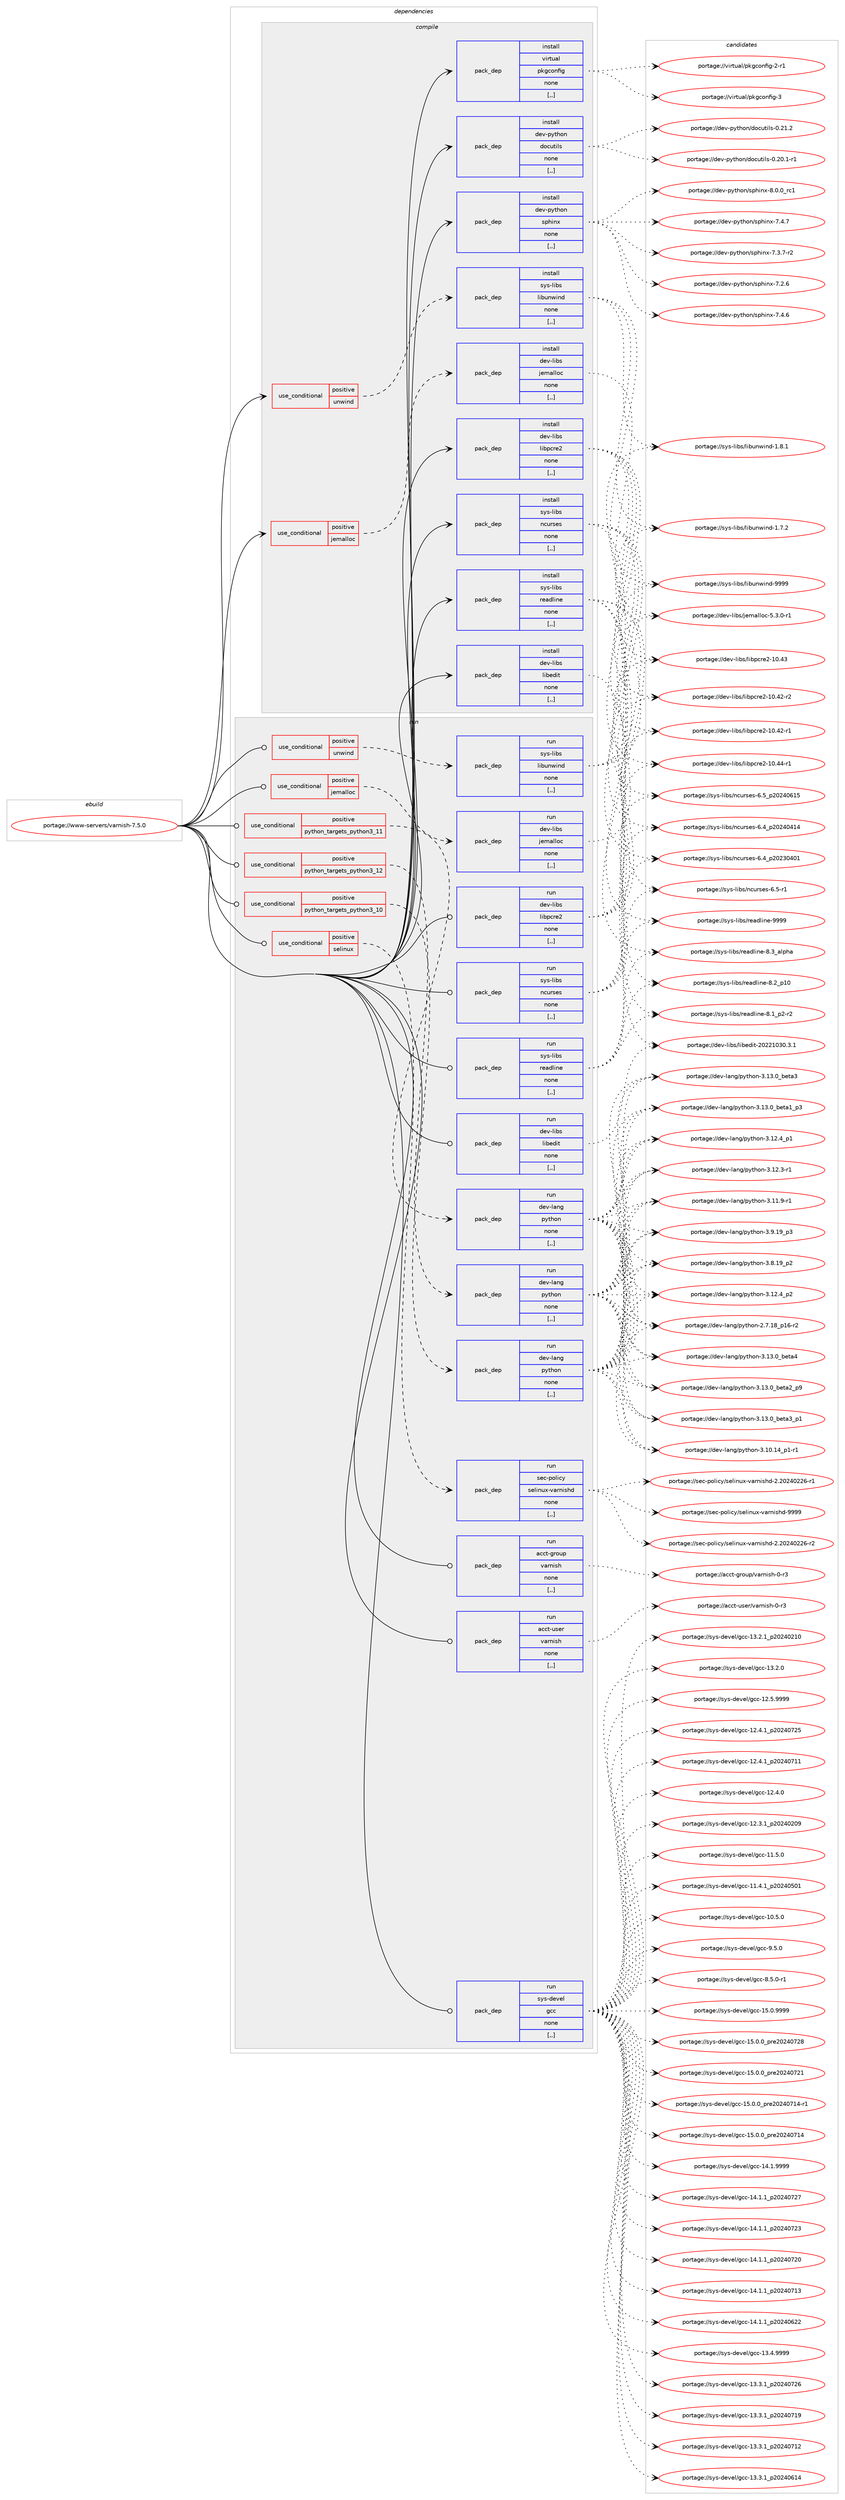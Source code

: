digraph prolog {

# *************
# Graph options
# *************

newrank=true;
concentrate=true;
compound=true;
graph [rankdir=LR,fontname=Helvetica,fontsize=10,ranksep=1.5];#, ranksep=2.5, nodesep=0.2];
edge  [arrowhead=vee];
node  [fontname=Helvetica,fontsize=10];

# **********
# The ebuild
# **********

subgraph cluster_leftcol {
color=gray;
label=<<i>ebuild</i>>;
id [label="portage://www-servers/varnish-7.5.0", color=red, width=4, href="../www-servers/varnish-7.5.0.svg"];
}

# ****************
# The dependencies
# ****************

subgraph cluster_midcol {
color=gray;
label=<<i>dependencies</i>>;
subgraph cluster_compile {
fillcolor="#eeeeee";
style=filled;
label=<<i>compile</i>>;
subgraph cond121177 {
dependency454476 [label=<<TABLE BORDER="0" CELLBORDER="1" CELLSPACING="0" CELLPADDING="4"><TR><TD ROWSPAN="3" CELLPADDING="10">use_conditional</TD></TR><TR><TD>positive</TD></TR><TR><TD>jemalloc</TD></TR></TABLE>>, shape=none, color=red];
subgraph pack329922 {
dependency454477 [label=<<TABLE BORDER="0" CELLBORDER="1" CELLSPACING="0" CELLPADDING="4" WIDTH="220"><TR><TD ROWSPAN="6" CELLPADDING="30">pack_dep</TD></TR><TR><TD WIDTH="110">install</TD></TR><TR><TD>dev-libs</TD></TR><TR><TD>jemalloc</TD></TR><TR><TD>none</TD></TR><TR><TD>[,,]</TD></TR></TABLE>>, shape=none, color=blue];
}
dependency454476:e -> dependency454477:w [weight=20,style="dashed",arrowhead="vee"];
}
id:e -> dependency454476:w [weight=20,style="solid",arrowhead="vee"];
subgraph cond121178 {
dependency454478 [label=<<TABLE BORDER="0" CELLBORDER="1" CELLSPACING="0" CELLPADDING="4"><TR><TD ROWSPAN="3" CELLPADDING="10">use_conditional</TD></TR><TR><TD>positive</TD></TR><TR><TD>unwind</TD></TR></TABLE>>, shape=none, color=red];
subgraph pack329923 {
dependency454479 [label=<<TABLE BORDER="0" CELLBORDER="1" CELLSPACING="0" CELLPADDING="4" WIDTH="220"><TR><TD ROWSPAN="6" CELLPADDING="30">pack_dep</TD></TR><TR><TD WIDTH="110">install</TD></TR><TR><TD>sys-libs</TD></TR><TR><TD>libunwind</TD></TR><TR><TD>none</TD></TR><TR><TD>[,,]</TD></TR></TABLE>>, shape=none, color=blue];
}
dependency454478:e -> dependency454479:w [weight=20,style="dashed",arrowhead="vee"];
}
id:e -> dependency454478:w [weight=20,style="solid",arrowhead="vee"];
subgraph pack329924 {
dependency454480 [label=<<TABLE BORDER="0" CELLBORDER="1" CELLSPACING="0" CELLPADDING="4" WIDTH="220"><TR><TD ROWSPAN="6" CELLPADDING="30">pack_dep</TD></TR><TR><TD WIDTH="110">install</TD></TR><TR><TD>dev-libs</TD></TR><TR><TD>libedit</TD></TR><TR><TD>none</TD></TR><TR><TD>[,,]</TD></TR></TABLE>>, shape=none, color=blue];
}
id:e -> dependency454480:w [weight=20,style="solid",arrowhead="vee"];
subgraph pack329925 {
dependency454481 [label=<<TABLE BORDER="0" CELLBORDER="1" CELLSPACING="0" CELLPADDING="4" WIDTH="220"><TR><TD ROWSPAN="6" CELLPADDING="30">pack_dep</TD></TR><TR><TD WIDTH="110">install</TD></TR><TR><TD>dev-libs</TD></TR><TR><TD>libpcre2</TD></TR><TR><TD>none</TD></TR><TR><TD>[,,]</TD></TR></TABLE>>, shape=none, color=blue];
}
id:e -> dependency454481:w [weight=20,style="solid",arrowhead="vee"];
subgraph pack329926 {
dependency454482 [label=<<TABLE BORDER="0" CELLBORDER="1" CELLSPACING="0" CELLPADDING="4" WIDTH="220"><TR><TD ROWSPAN="6" CELLPADDING="30">pack_dep</TD></TR><TR><TD WIDTH="110">install</TD></TR><TR><TD>dev-python</TD></TR><TR><TD>docutils</TD></TR><TR><TD>none</TD></TR><TR><TD>[,,]</TD></TR></TABLE>>, shape=none, color=blue];
}
id:e -> dependency454482:w [weight=20,style="solid",arrowhead="vee"];
subgraph pack329927 {
dependency454483 [label=<<TABLE BORDER="0" CELLBORDER="1" CELLSPACING="0" CELLPADDING="4" WIDTH="220"><TR><TD ROWSPAN="6" CELLPADDING="30">pack_dep</TD></TR><TR><TD WIDTH="110">install</TD></TR><TR><TD>dev-python</TD></TR><TR><TD>sphinx</TD></TR><TR><TD>none</TD></TR><TR><TD>[,,]</TD></TR></TABLE>>, shape=none, color=blue];
}
id:e -> dependency454483:w [weight=20,style="solid",arrowhead="vee"];
subgraph pack329928 {
dependency454484 [label=<<TABLE BORDER="0" CELLBORDER="1" CELLSPACING="0" CELLPADDING="4" WIDTH="220"><TR><TD ROWSPAN="6" CELLPADDING="30">pack_dep</TD></TR><TR><TD WIDTH="110">install</TD></TR><TR><TD>sys-libs</TD></TR><TR><TD>ncurses</TD></TR><TR><TD>none</TD></TR><TR><TD>[,,]</TD></TR></TABLE>>, shape=none, color=blue];
}
id:e -> dependency454484:w [weight=20,style="solid",arrowhead="vee"];
subgraph pack329929 {
dependency454485 [label=<<TABLE BORDER="0" CELLBORDER="1" CELLSPACING="0" CELLPADDING="4" WIDTH="220"><TR><TD ROWSPAN="6" CELLPADDING="30">pack_dep</TD></TR><TR><TD WIDTH="110">install</TD></TR><TR><TD>sys-libs</TD></TR><TR><TD>readline</TD></TR><TR><TD>none</TD></TR><TR><TD>[,,]</TD></TR></TABLE>>, shape=none, color=blue];
}
id:e -> dependency454485:w [weight=20,style="solid",arrowhead="vee"];
subgraph pack329930 {
dependency454486 [label=<<TABLE BORDER="0" CELLBORDER="1" CELLSPACING="0" CELLPADDING="4" WIDTH="220"><TR><TD ROWSPAN="6" CELLPADDING="30">pack_dep</TD></TR><TR><TD WIDTH="110">install</TD></TR><TR><TD>virtual</TD></TR><TR><TD>pkgconfig</TD></TR><TR><TD>none</TD></TR><TR><TD>[,,]</TD></TR></TABLE>>, shape=none, color=blue];
}
id:e -> dependency454486:w [weight=20,style="solid",arrowhead="vee"];
}
subgraph cluster_compileandrun {
fillcolor="#eeeeee";
style=filled;
label=<<i>compile and run</i>>;
}
subgraph cluster_run {
fillcolor="#eeeeee";
style=filled;
label=<<i>run</i>>;
subgraph cond121179 {
dependency454487 [label=<<TABLE BORDER="0" CELLBORDER="1" CELLSPACING="0" CELLPADDING="4"><TR><TD ROWSPAN="3" CELLPADDING="10">use_conditional</TD></TR><TR><TD>positive</TD></TR><TR><TD>jemalloc</TD></TR></TABLE>>, shape=none, color=red];
subgraph pack329931 {
dependency454488 [label=<<TABLE BORDER="0" CELLBORDER="1" CELLSPACING="0" CELLPADDING="4" WIDTH="220"><TR><TD ROWSPAN="6" CELLPADDING="30">pack_dep</TD></TR><TR><TD WIDTH="110">run</TD></TR><TR><TD>dev-libs</TD></TR><TR><TD>jemalloc</TD></TR><TR><TD>none</TD></TR><TR><TD>[,,]</TD></TR></TABLE>>, shape=none, color=blue];
}
dependency454487:e -> dependency454488:w [weight=20,style="dashed",arrowhead="vee"];
}
id:e -> dependency454487:w [weight=20,style="solid",arrowhead="odot"];
subgraph cond121180 {
dependency454489 [label=<<TABLE BORDER="0" CELLBORDER="1" CELLSPACING="0" CELLPADDING="4"><TR><TD ROWSPAN="3" CELLPADDING="10">use_conditional</TD></TR><TR><TD>positive</TD></TR><TR><TD>python_targets_python3_10</TD></TR></TABLE>>, shape=none, color=red];
subgraph pack329932 {
dependency454490 [label=<<TABLE BORDER="0" CELLBORDER="1" CELLSPACING="0" CELLPADDING="4" WIDTH="220"><TR><TD ROWSPAN="6" CELLPADDING="30">pack_dep</TD></TR><TR><TD WIDTH="110">run</TD></TR><TR><TD>dev-lang</TD></TR><TR><TD>python</TD></TR><TR><TD>none</TD></TR><TR><TD>[,,]</TD></TR></TABLE>>, shape=none, color=blue];
}
dependency454489:e -> dependency454490:w [weight=20,style="dashed",arrowhead="vee"];
}
id:e -> dependency454489:w [weight=20,style="solid",arrowhead="odot"];
subgraph cond121181 {
dependency454491 [label=<<TABLE BORDER="0" CELLBORDER="1" CELLSPACING="0" CELLPADDING="4"><TR><TD ROWSPAN="3" CELLPADDING="10">use_conditional</TD></TR><TR><TD>positive</TD></TR><TR><TD>python_targets_python3_11</TD></TR></TABLE>>, shape=none, color=red];
subgraph pack329933 {
dependency454492 [label=<<TABLE BORDER="0" CELLBORDER="1" CELLSPACING="0" CELLPADDING="4" WIDTH="220"><TR><TD ROWSPAN="6" CELLPADDING="30">pack_dep</TD></TR><TR><TD WIDTH="110">run</TD></TR><TR><TD>dev-lang</TD></TR><TR><TD>python</TD></TR><TR><TD>none</TD></TR><TR><TD>[,,]</TD></TR></TABLE>>, shape=none, color=blue];
}
dependency454491:e -> dependency454492:w [weight=20,style="dashed",arrowhead="vee"];
}
id:e -> dependency454491:w [weight=20,style="solid",arrowhead="odot"];
subgraph cond121182 {
dependency454493 [label=<<TABLE BORDER="0" CELLBORDER="1" CELLSPACING="0" CELLPADDING="4"><TR><TD ROWSPAN="3" CELLPADDING="10">use_conditional</TD></TR><TR><TD>positive</TD></TR><TR><TD>python_targets_python3_12</TD></TR></TABLE>>, shape=none, color=red];
subgraph pack329934 {
dependency454494 [label=<<TABLE BORDER="0" CELLBORDER="1" CELLSPACING="0" CELLPADDING="4" WIDTH="220"><TR><TD ROWSPAN="6" CELLPADDING="30">pack_dep</TD></TR><TR><TD WIDTH="110">run</TD></TR><TR><TD>dev-lang</TD></TR><TR><TD>python</TD></TR><TR><TD>none</TD></TR><TR><TD>[,,]</TD></TR></TABLE>>, shape=none, color=blue];
}
dependency454493:e -> dependency454494:w [weight=20,style="dashed",arrowhead="vee"];
}
id:e -> dependency454493:w [weight=20,style="solid",arrowhead="odot"];
subgraph cond121183 {
dependency454495 [label=<<TABLE BORDER="0" CELLBORDER="1" CELLSPACING="0" CELLPADDING="4"><TR><TD ROWSPAN="3" CELLPADDING="10">use_conditional</TD></TR><TR><TD>positive</TD></TR><TR><TD>selinux</TD></TR></TABLE>>, shape=none, color=red];
subgraph pack329935 {
dependency454496 [label=<<TABLE BORDER="0" CELLBORDER="1" CELLSPACING="0" CELLPADDING="4" WIDTH="220"><TR><TD ROWSPAN="6" CELLPADDING="30">pack_dep</TD></TR><TR><TD WIDTH="110">run</TD></TR><TR><TD>sec-policy</TD></TR><TR><TD>selinux-varnishd</TD></TR><TR><TD>none</TD></TR><TR><TD>[,,]</TD></TR></TABLE>>, shape=none, color=blue];
}
dependency454495:e -> dependency454496:w [weight=20,style="dashed",arrowhead="vee"];
}
id:e -> dependency454495:w [weight=20,style="solid",arrowhead="odot"];
subgraph cond121184 {
dependency454497 [label=<<TABLE BORDER="0" CELLBORDER="1" CELLSPACING="0" CELLPADDING="4"><TR><TD ROWSPAN="3" CELLPADDING="10">use_conditional</TD></TR><TR><TD>positive</TD></TR><TR><TD>unwind</TD></TR></TABLE>>, shape=none, color=red];
subgraph pack329936 {
dependency454498 [label=<<TABLE BORDER="0" CELLBORDER="1" CELLSPACING="0" CELLPADDING="4" WIDTH="220"><TR><TD ROWSPAN="6" CELLPADDING="30">pack_dep</TD></TR><TR><TD WIDTH="110">run</TD></TR><TR><TD>sys-libs</TD></TR><TR><TD>libunwind</TD></TR><TR><TD>none</TD></TR><TR><TD>[,,]</TD></TR></TABLE>>, shape=none, color=blue];
}
dependency454497:e -> dependency454498:w [weight=20,style="dashed",arrowhead="vee"];
}
id:e -> dependency454497:w [weight=20,style="solid",arrowhead="odot"];
subgraph pack329937 {
dependency454499 [label=<<TABLE BORDER="0" CELLBORDER="1" CELLSPACING="0" CELLPADDING="4" WIDTH="220"><TR><TD ROWSPAN="6" CELLPADDING="30">pack_dep</TD></TR><TR><TD WIDTH="110">run</TD></TR><TR><TD>acct-group</TD></TR><TR><TD>varnish</TD></TR><TR><TD>none</TD></TR><TR><TD>[,,]</TD></TR></TABLE>>, shape=none, color=blue];
}
id:e -> dependency454499:w [weight=20,style="solid",arrowhead="odot"];
subgraph pack329938 {
dependency454500 [label=<<TABLE BORDER="0" CELLBORDER="1" CELLSPACING="0" CELLPADDING="4" WIDTH="220"><TR><TD ROWSPAN="6" CELLPADDING="30">pack_dep</TD></TR><TR><TD WIDTH="110">run</TD></TR><TR><TD>acct-user</TD></TR><TR><TD>varnish</TD></TR><TR><TD>none</TD></TR><TR><TD>[,,]</TD></TR></TABLE>>, shape=none, color=blue];
}
id:e -> dependency454500:w [weight=20,style="solid",arrowhead="odot"];
subgraph pack329939 {
dependency454501 [label=<<TABLE BORDER="0" CELLBORDER="1" CELLSPACING="0" CELLPADDING="4" WIDTH="220"><TR><TD ROWSPAN="6" CELLPADDING="30">pack_dep</TD></TR><TR><TD WIDTH="110">run</TD></TR><TR><TD>dev-libs</TD></TR><TR><TD>libedit</TD></TR><TR><TD>none</TD></TR><TR><TD>[,,]</TD></TR></TABLE>>, shape=none, color=blue];
}
id:e -> dependency454501:w [weight=20,style="solid",arrowhead="odot"];
subgraph pack329940 {
dependency454502 [label=<<TABLE BORDER="0" CELLBORDER="1" CELLSPACING="0" CELLPADDING="4" WIDTH="220"><TR><TD ROWSPAN="6" CELLPADDING="30">pack_dep</TD></TR><TR><TD WIDTH="110">run</TD></TR><TR><TD>dev-libs</TD></TR><TR><TD>libpcre2</TD></TR><TR><TD>none</TD></TR><TR><TD>[,,]</TD></TR></TABLE>>, shape=none, color=blue];
}
id:e -> dependency454502:w [weight=20,style="solid",arrowhead="odot"];
subgraph pack329941 {
dependency454503 [label=<<TABLE BORDER="0" CELLBORDER="1" CELLSPACING="0" CELLPADDING="4" WIDTH="220"><TR><TD ROWSPAN="6" CELLPADDING="30">pack_dep</TD></TR><TR><TD WIDTH="110">run</TD></TR><TR><TD>sys-devel</TD></TR><TR><TD>gcc</TD></TR><TR><TD>none</TD></TR><TR><TD>[,,]</TD></TR></TABLE>>, shape=none, color=blue];
}
id:e -> dependency454503:w [weight=20,style="solid",arrowhead="odot"];
subgraph pack329942 {
dependency454504 [label=<<TABLE BORDER="0" CELLBORDER="1" CELLSPACING="0" CELLPADDING="4" WIDTH="220"><TR><TD ROWSPAN="6" CELLPADDING="30">pack_dep</TD></TR><TR><TD WIDTH="110">run</TD></TR><TR><TD>sys-libs</TD></TR><TR><TD>ncurses</TD></TR><TR><TD>none</TD></TR><TR><TD>[,,]</TD></TR></TABLE>>, shape=none, color=blue];
}
id:e -> dependency454504:w [weight=20,style="solid",arrowhead="odot"];
subgraph pack329943 {
dependency454505 [label=<<TABLE BORDER="0" CELLBORDER="1" CELLSPACING="0" CELLPADDING="4" WIDTH="220"><TR><TD ROWSPAN="6" CELLPADDING="30">pack_dep</TD></TR><TR><TD WIDTH="110">run</TD></TR><TR><TD>sys-libs</TD></TR><TR><TD>readline</TD></TR><TR><TD>none</TD></TR><TR><TD>[,,]</TD></TR></TABLE>>, shape=none, color=blue];
}
id:e -> dependency454505:w [weight=20,style="solid",arrowhead="odot"];
}
}

# **************
# The candidates
# **************

subgraph cluster_choices {
rank=same;
color=gray;
label=<<i>candidates</i>>;

subgraph choice329922 {
color=black;
nodesep=1;
choice10010111845108105981154710610110997108108111994553465146484511449 [label="portage://dev-libs/jemalloc-5.3.0-r1", color=red, width=4,href="../dev-libs/jemalloc-5.3.0-r1.svg"];
dependency454477:e -> choice10010111845108105981154710610110997108108111994553465146484511449:w [style=dotted,weight="100"];
}
subgraph choice329923 {
color=black;
nodesep=1;
choice115121115451081059811547108105981171101191051101004557575757 [label="portage://sys-libs/libunwind-9999", color=red, width=4,href="../sys-libs/libunwind-9999.svg"];
choice11512111545108105981154710810598117110119105110100454946564649 [label="portage://sys-libs/libunwind-1.8.1", color=red, width=4,href="../sys-libs/libunwind-1.8.1.svg"];
choice11512111545108105981154710810598117110119105110100454946554650 [label="portage://sys-libs/libunwind-1.7.2", color=red, width=4,href="../sys-libs/libunwind-1.7.2.svg"];
dependency454479:e -> choice115121115451081059811547108105981171101191051101004557575757:w [style=dotted,weight="100"];
dependency454479:e -> choice11512111545108105981154710810598117110119105110100454946564649:w [style=dotted,weight="100"];
dependency454479:e -> choice11512111545108105981154710810598117110119105110100454946554650:w [style=dotted,weight="100"];
}
subgraph choice329924 {
color=black;
nodesep=1;
choice1001011184510810598115471081059810110010511645504850504948514846514649 [label="portage://dev-libs/libedit-20221030.3.1", color=red, width=4,href="../dev-libs/libedit-20221030.3.1.svg"];
dependency454480:e -> choice1001011184510810598115471081059810110010511645504850504948514846514649:w [style=dotted,weight="100"];
}
subgraph choice329925 {
color=black;
nodesep=1;
choice1001011184510810598115471081059811299114101504549484652524511449 [label="portage://dev-libs/libpcre2-10.44-r1", color=red, width=4,href="../dev-libs/libpcre2-10.44-r1.svg"];
choice100101118451081059811547108105981129911410150454948465251 [label="portage://dev-libs/libpcre2-10.43", color=red, width=4,href="../dev-libs/libpcre2-10.43.svg"];
choice1001011184510810598115471081059811299114101504549484652504511450 [label="portage://dev-libs/libpcre2-10.42-r2", color=red, width=4,href="../dev-libs/libpcre2-10.42-r2.svg"];
choice1001011184510810598115471081059811299114101504549484652504511449 [label="portage://dev-libs/libpcre2-10.42-r1", color=red, width=4,href="../dev-libs/libpcre2-10.42-r1.svg"];
dependency454481:e -> choice1001011184510810598115471081059811299114101504549484652524511449:w [style=dotted,weight="100"];
dependency454481:e -> choice100101118451081059811547108105981129911410150454948465251:w [style=dotted,weight="100"];
dependency454481:e -> choice1001011184510810598115471081059811299114101504549484652504511450:w [style=dotted,weight="100"];
dependency454481:e -> choice1001011184510810598115471081059811299114101504549484652504511449:w [style=dotted,weight="100"];
}
subgraph choice329926 {
color=black;
nodesep=1;
choice10010111845112121116104111110471001119911711610510811545484650494650 [label="portage://dev-python/docutils-0.21.2", color=red, width=4,href="../dev-python/docutils-0.21.2.svg"];
choice100101118451121211161041111104710011199117116105108115454846504846494511449 [label="portage://dev-python/docutils-0.20.1-r1", color=red, width=4,href="../dev-python/docutils-0.20.1-r1.svg"];
dependency454482:e -> choice10010111845112121116104111110471001119911711610510811545484650494650:w [style=dotted,weight="100"];
dependency454482:e -> choice100101118451121211161041111104710011199117116105108115454846504846494511449:w [style=dotted,weight="100"];
}
subgraph choice329927 {
color=black;
nodesep=1;
choice1001011184511212111610411111047115112104105110120455646484648951149949 [label="portage://dev-python/sphinx-8.0.0_rc1", color=red, width=4,href="../dev-python/sphinx-8.0.0_rc1.svg"];
choice1001011184511212111610411111047115112104105110120455546524655 [label="portage://dev-python/sphinx-7.4.7", color=red, width=4,href="../dev-python/sphinx-7.4.7.svg"];
choice1001011184511212111610411111047115112104105110120455546524654 [label="portage://dev-python/sphinx-7.4.6", color=red, width=4,href="../dev-python/sphinx-7.4.6.svg"];
choice10010111845112121116104111110471151121041051101204555465146554511450 [label="portage://dev-python/sphinx-7.3.7-r2", color=red, width=4,href="../dev-python/sphinx-7.3.7-r2.svg"];
choice1001011184511212111610411111047115112104105110120455546504654 [label="portage://dev-python/sphinx-7.2.6", color=red, width=4,href="../dev-python/sphinx-7.2.6.svg"];
dependency454483:e -> choice1001011184511212111610411111047115112104105110120455646484648951149949:w [style=dotted,weight="100"];
dependency454483:e -> choice1001011184511212111610411111047115112104105110120455546524655:w [style=dotted,weight="100"];
dependency454483:e -> choice1001011184511212111610411111047115112104105110120455546524654:w [style=dotted,weight="100"];
dependency454483:e -> choice10010111845112121116104111110471151121041051101204555465146554511450:w [style=dotted,weight="100"];
dependency454483:e -> choice1001011184511212111610411111047115112104105110120455546504654:w [style=dotted,weight="100"];
}
subgraph choice329928 {
color=black;
nodesep=1;
choice1151211154510810598115471109911711411510111545544653951125048505248544953 [label="portage://sys-libs/ncurses-6.5_p20240615", color=red, width=4,href="../sys-libs/ncurses-6.5_p20240615.svg"];
choice11512111545108105981154711099117114115101115455446534511449 [label="portage://sys-libs/ncurses-6.5-r1", color=red, width=4,href="../sys-libs/ncurses-6.5-r1.svg"];
choice1151211154510810598115471109911711411510111545544652951125048505248524952 [label="portage://sys-libs/ncurses-6.4_p20240414", color=red, width=4,href="../sys-libs/ncurses-6.4_p20240414.svg"];
choice1151211154510810598115471109911711411510111545544652951125048505148524849 [label="portage://sys-libs/ncurses-6.4_p20230401", color=red, width=4,href="../sys-libs/ncurses-6.4_p20230401.svg"];
dependency454484:e -> choice1151211154510810598115471109911711411510111545544653951125048505248544953:w [style=dotted,weight="100"];
dependency454484:e -> choice11512111545108105981154711099117114115101115455446534511449:w [style=dotted,weight="100"];
dependency454484:e -> choice1151211154510810598115471109911711411510111545544652951125048505248524952:w [style=dotted,weight="100"];
dependency454484:e -> choice1151211154510810598115471109911711411510111545544652951125048505148524849:w [style=dotted,weight="100"];
}
subgraph choice329929 {
color=black;
nodesep=1;
choice115121115451081059811547114101971001081051101014557575757 [label="portage://sys-libs/readline-9999", color=red, width=4,href="../sys-libs/readline-9999.svg"];
choice1151211154510810598115471141019710010810511010145564651959710811210497 [label="portage://sys-libs/readline-8.3_alpha", color=red, width=4,href="../sys-libs/readline-8.3_alpha.svg"];
choice1151211154510810598115471141019710010810511010145564650951124948 [label="portage://sys-libs/readline-8.2_p10", color=red, width=4,href="../sys-libs/readline-8.2_p10.svg"];
choice115121115451081059811547114101971001081051101014556464995112504511450 [label="portage://sys-libs/readline-8.1_p2-r2", color=red, width=4,href="../sys-libs/readline-8.1_p2-r2.svg"];
dependency454485:e -> choice115121115451081059811547114101971001081051101014557575757:w [style=dotted,weight="100"];
dependency454485:e -> choice1151211154510810598115471141019710010810511010145564651959710811210497:w [style=dotted,weight="100"];
dependency454485:e -> choice1151211154510810598115471141019710010810511010145564650951124948:w [style=dotted,weight="100"];
dependency454485:e -> choice115121115451081059811547114101971001081051101014556464995112504511450:w [style=dotted,weight="100"];
}
subgraph choice329930 {
color=black;
nodesep=1;
choice1181051141161179710847112107103991111101021051034551 [label="portage://virtual/pkgconfig-3", color=red, width=4,href="../virtual/pkgconfig-3.svg"];
choice11810511411611797108471121071039911111010210510345504511449 [label="portage://virtual/pkgconfig-2-r1", color=red, width=4,href="../virtual/pkgconfig-2-r1.svg"];
dependency454486:e -> choice1181051141161179710847112107103991111101021051034551:w [style=dotted,weight="100"];
dependency454486:e -> choice11810511411611797108471121071039911111010210510345504511449:w [style=dotted,weight="100"];
}
subgraph choice329931 {
color=black;
nodesep=1;
choice10010111845108105981154710610110997108108111994553465146484511449 [label="portage://dev-libs/jemalloc-5.3.0-r1", color=red, width=4,href="../dev-libs/jemalloc-5.3.0-r1.svg"];
dependency454488:e -> choice10010111845108105981154710610110997108108111994553465146484511449:w [style=dotted,weight="100"];
}
subgraph choice329932 {
color=black;
nodesep=1;
choice1001011184510897110103471121211161041111104551464951464895981011169752 [label="portage://dev-lang/python-3.13.0_beta4", color=red, width=4,href="../dev-lang/python-3.13.0_beta4.svg"];
choice10010111845108971101034711212111610411111045514649514648959810111697519511249 [label="portage://dev-lang/python-3.13.0_beta3_p1", color=red, width=4,href="../dev-lang/python-3.13.0_beta3_p1.svg"];
choice1001011184510897110103471121211161041111104551464951464895981011169751 [label="portage://dev-lang/python-3.13.0_beta3", color=red, width=4,href="../dev-lang/python-3.13.0_beta3.svg"];
choice10010111845108971101034711212111610411111045514649514648959810111697509511257 [label="portage://dev-lang/python-3.13.0_beta2_p9", color=red, width=4,href="../dev-lang/python-3.13.0_beta2_p9.svg"];
choice10010111845108971101034711212111610411111045514649514648959810111697499511251 [label="portage://dev-lang/python-3.13.0_beta1_p3", color=red, width=4,href="../dev-lang/python-3.13.0_beta1_p3.svg"];
choice100101118451089711010347112121116104111110455146495046529511250 [label="portage://dev-lang/python-3.12.4_p2", color=red, width=4,href="../dev-lang/python-3.12.4_p2.svg"];
choice100101118451089711010347112121116104111110455146495046529511249 [label="portage://dev-lang/python-3.12.4_p1", color=red, width=4,href="../dev-lang/python-3.12.4_p1.svg"];
choice100101118451089711010347112121116104111110455146495046514511449 [label="portage://dev-lang/python-3.12.3-r1", color=red, width=4,href="../dev-lang/python-3.12.3-r1.svg"];
choice100101118451089711010347112121116104111110455146494946574511449 [label="portage://dev-lang/python-3.11.9-r1", color=red, width=4,href="../dev-lang/python-3.11.9-r1.svg"];
choice100101118451089711010347112121116104111110455146494846495295112494511449 [label="portage://dev-lang/python-3.10.14_p1-r1", color=red, width=4,href="../dev-lang/python-3.10.14_p1-r1.svg"];
choice100101118451089711010347112121116104111110455146574649579511251 [label="portage://dev-lang/python-3.9.19_p3", color=red, width=4,href="../dev-lang/python-3.9.19_p3.svg"];
choice100101118451089711010347112121116104111110455146564649579511250 [label="portage://dev-lang/python-3.8.19_p2", color=red, width=4,href="../dev-lang/python-3.8.19_p2.svg"];
choice100101118451089711010347112121116104111110455046554649569511249544511450 [label="portage://dev-lang/python-2.7.18_p16-r2", color=red, width=4,href="../dev-lang/python-2.7.18_p16-r2.svg"];
dependency454490:e -> choice1001011184510897110103471121211161041111104551464951464895981011169752:w [style=dotted,weight="100"];
dependency454490:e -> choice10010111845108971101034711212111610411111045514649514648959810111697519511249:w [style=dotted,weight="100"];
dependency454490:e -> choice1001011184510897110103471121211161041111104551464951464895981011169751:w [style=dotted,weight="100"];
dependency454490:e -> choice10010111845108971101034711212111610411111045514649514648959810111697509511257:w [style=dotted,weight="100"];
dependency454490:e -> choice10010111845108971101034711212111610411111045514649514648959810111697499511251:w [style=dotted,weight="100"];
dependency454490:e -> choice100101118451089711010347112121116104111110455146495046529511250:w [style=dotted,weight="100"];
dependency454490:e -> choice100101118451089711010347112121116104111110455146495046529511249:w [style=dotted,weight="100"];
dependency454490:e -> choice100101118451089711010347112121116104111110455146495046514511449:w [style=dotted,weight="100"];
dependency454490:e -> choice100101118451089711010347112121116104111110455146494946574511449:w [style=dotted,weight="100"];
dependency454490:e -> choice100101118451089711010347112121116104111110455146494846495295112494511449:w [style=dotted,weight="100"];
dependency454490:e -> choice100101118451089711010347112121116104111110455146574649579511251:w [style=dotted,weight="100"];
dependency454490:e -> choice100101118451089711010347112121116104111110455146564649579511250:w [style=dotted,weight="100"];
dependency454490:e -> choice100101118451089711010347112121116104111110455046554649569511249544511450:w [style=dotted,weight="100"];
}
subgraph choice329933 {
color=black;
nodesep=1;
choice1001011184510897110103471121211161041111104551464951464895981011169752 [label="portage://dev-lang/python-3.13.0_beta4", color=red, width=4,href="../dev-lang/python-3.13.0_beta4.svg"];
choice10010111845108971101034711212111610411111045514649514648959810111697519511249 [label="portage://dev-lang/python-3.13.0_beta3_p1", color=red, width=4,href="../dev-lang/python-3.13.0_beta3_p1.svg"];
choice1001011184510897110103471121211161041111104551464951464895981011169751 [label="portage://dev-lang/python-3.13.0_beta3", color=red, width=4,href="../dev-lang/python-3.13.0_beta3.svg"];
choice10010111845108971101034711212111610411111045514649514648959810111697509511257 [label="portage://dev-lang/python-3.13.0_beta2_p9", color=red, width=4,href="../dev-lang/python-3.13.0_beta2_p9.svg"];
choice10010111845108971101034711212111610411111045514649514648959810111697499511251 [label="portage://dev-lang/python-3.13.0_beta1_p3", color=red, width=4,href="../dev-lang/python-3.13.0_beta1_p3.svg"];
choice100101118451089711010347112121116104111110455146495046529511250 [label="portage://dev-lang/python-3.12.4_p2", color=red, width=4,href="../dev-lang/python-3.12.4_p2.svg"];
choice100101118451089711010347112121116104111110455146495046529511249 [label="portage://dev-lang/python-3.12.4_p1", color=red, width=4,href="../dev-lang/python-3.12.4_p1.svg"];
choice100101118451089711010347112121116104111110455146495046514511449 [label="portage://dev-lang/python-3.12.3-r1", color=red, width=4,href="../dev-lang/python-3.12.3-r1.svg"];
choice100101118451089711010347112121116104111110455146494946574511449 [label="portage://dev-lang/python-3.11.9-r1", color=red, width=4,href="../dev-lang/python-3.11.9-r1.svg"];
choice100101118451089711010347112121116104111110455146494846495295112494511449 [label="portage://dev-lang/python-3.10.14_p1-r1", color=red, width=4,href="../dev-lang/python-3.10.14_p1-r1.svg"];
choice100101118451089711010347112121116104111110455146574649579511251 [label="portage://dev-lang/python-3.9.19_p3", color=red, width=4,href="../dev-lang/python-3.9.19_p3.svg"];
choice100101118451089711010347112121116104111110455146564649579511250 [label="portage://dev-lang/python-3.8.19_p2", color=red, width=4,href="../dev-lang/python-3.8.19_p2.svg"];
choice100101118451089711010347112121116104111110455046554649569511249544511450 [label="portage://dev-lang/python-2.7.18_p16-r2", color=red, width=4,href="../dev-lang/python-2.7.18_p16-r2.svg"];
dependency454492:e -> choice1001011184510897110103471121211161041111104551464951464895981011169752:w [style=dotted,weight="100"];
dependency454492:e -> choice10010111845108971101034711212111610411111045514649514648959810111697519511249:w [style=dotted,weight="100"];
dependency454492:e -> choice1001011184510897110103471121211161041111104551464951464895981011169751:w [style=dotted,weight="100"];
dependency454492:e -> choice10010111845108971101034711212111610411111045514649514648959810111697509511257:w [style=dotted,weight="100"];
dependency454492:e -> choice10010111845108971101034711212111610411111045514649514648959810111697499511251:w [style=dotted,weight="100"];
dependency454492:e -> choice100101118451089711010347112121116104111110455146495046529511250:w [style=dotted,weight="100"];
dependency454492:e -> choice100101118451089711010347112121116104111110455146495046529511249:w [style=dotted,weight="100"];
dependency454492:e -> choice100101118451089711010347112121116104111110455146495046514511449:w [style=dotted,weight="100"];
dependency454492:e -> choice100101118451089711010347112121116104111110455146494946574511449:w [style=dotted,weight="100"];
dependency454492:e -> choice100101118451089711010347112121116104111110455146494846495295112494511449:w [style=dotted,weight="100"];
dependency454492:e -> choice100101118451089711010347112121116104111110455146574649579511251:w [style=dotted,weight="100"];
dependency454492:e -> choice100101118451089711010347112121116104111110455146564649579511250:w [style=dotted,weight="100"];
dependency454492:e -> choice100101118451089711010347112121116104111110455046554649569511249544511450:w [style=dotted,weight="100"];
}
subgraph choice329934 {
color=black;
nodesep=1;
choice1001011184510897110103471121211161041111104551464951464895981011169752 [label="portage://dev-lang/python-3.13.0_beta4", color=red, width=4,href="../dev-lang/python-3.13.0_beta4.svg"];
choice10010111845108971101034711212111610411111045514649514648959810111697519511249 [label="portage://dev-lang/python-3.13.0_beta3_p1", color=red, width=4,href="../dev-lang/python-3.13.0_beta3_p1.svg"];
choice1001011184510897110103471121211161041111104551464951464895981011169751 [label="portage://dev-lang/python-3.13.0_beta3", color=red, width=4,href="../dev-lang/python-3.13.0_beta3.svg"];
choice10010111845108971101034711212111610411111045514649514648959810111697509511257 [label="portage://dev-lang/python-3.13.0_beta2_p9", color=red, width=4,href="../dev-lang/python-3.13.0_beta2_p9.svg"];
choice10010111845108971101034711212111610411111045514649514648959810111697499511251 [label="portage://dev-lang/python-3.13.0_beta1_p3", color=red, width=4,href="../dev-lang/python-3.13.0_beta1_p3.svg"];
choice100101118451089711010347112121116104111110455146495046529511250 [label="portage://dev-lang/python-3.12.4_p2", color=red, width=4,href="../dev-lang/python-3.12.4_p2.svg"];
choice100101118451089711010347112121116104111110455146495046529511249 [label="portage://dev-lang/python-3.12.4_p1", color=red, width=4,href="../dev-lang/python-3.12.4_p1.svg"];
choice100101118451089711010347112121116104111110455146495046514511449 [label="portage://dev-lang/python-3.12.3-r1", color=red, width=4,href="../dev-lang/python-3.12.3-r1.svg"];
choice100101118451089711010347112121116104111110455146494946574511449 [label="portage://dev-lang/python-3.11.9-r1", color=red, width=4,href="../dev-lang/python-3.11.9-r1.svg"];
choice100101118451089711010347112121116104111110455146494846495295112494511449 [label="portage://dev-lang/python-3.10.14_p1-r1", color=red, width=4,href="../dev-lang/python-3.10.14_p1-r1.svg"];
choice100101118451089711010347112121116104111110455146574649579511251 [label="portage://dev-lang/python-3.9.19_p3", color=red, width=4,href="../dev-lang/python-3.9.19_p3.svg"];
choice100101118451089711010347112121116104111110455146564649579511250 [label="portage://dev-lang/python-3.8.19_p2", color=red, width=4,href="../dev-lang/python-3.8.19_p2.svg"];
choice100101118451089711010347112121116104111110455046554649569511249544511450 [label="portage://dev-lang/python-2.7.18_p16-r2", color=red, width=4,href="../dev-lang/python-2.7.18_p16-r2.svg"];
dependency454494:e -> choice1001011184510897110103471121211161041111104551464951464895981011169752:w [style=dotted,weight="100"];
dependency454494:e -> choice10010111845108971101034711212111610411111045514649514648959810111697519511249:w [style=dotted,weight="100"];
dependency454494:e -> choice1001011184510897110103471121211161041111104551464951464895981011169751:w [style=dotted,weight="100"];
dependency454494:e -> choice10010111845108971101034711212111610411111045514649514648959810111697509511257:w [style=dotted,weight="100"];
dependency454494:e -> choice10010111845108971101034711212111610411111045514649514648959810111697499511251:w [style=dotted,weight="100"];
dependency454494:e -> choice100101118451089711010347112121116104111110455146495046529511250:w [style=dotted,weight="100"];
dependency454494:e -> choice100101118451089711010347112121116104111110455146495046529511249:w [style=dotted,weight="100"];
dependency454494:e -> choice100101118451089711010347112121116104111110455146495046514511449:w [style=dotted,weight="100"];
dependency454494:e -> choice100101118451089711010347112121116104111110455146494946574511449:w [style=dotted,weight="100"];
dependency454494:e -> choice100101118451089711010347112121116104111110455146494846495295112494511449:w [style=dotted,weight="100"];
dependency454494:e -> choice100101118451089711010347112121116104111110455146574649579511251:w [style=dotted,weight="100"];
dependency454494:e -> choice100101118451089711010347112121116104111110455146564649579511250:w [style=dotted,weight="100"];
dependency454494:e -> choice100101118451089711010347112121116104111110455046554649569511249544511450:w [style=dotted,weight="100"];
}
subgraph choice329935 {
color=black;
nodesep=1;
choice1151019945112111108105991214711510110810511011712045118971141101051151041004557575757 [label="portage://sec-policy/selinux-varnishd-9999", color=red, width=4,href="../sec-policy/selinux-varnishd-9999.svg"];
choice11510199451121111081059912147115101108105110117120451189711411010511510410045504650485052485050544511450 [label="portage://sec-policy/selinux-varnishd-2.20240226-r2", color=red, width=4,href="../sec-policy/selinux-varnishd-2.20240226-r2.svg"];
choice11510199451121111081059912147115101108105110117120451189711411010511510410045504650485052485050544511449 [label="portage://sec-policy/selinux-varnishd-2.20240226-r1", color=red, width=4,href="../sec-policy/selinux-varnishd-2.20240226-r1.svg"];
dependency454496:e -> choice1151019945112111108105991214711510110810511011712045118971141101051151041004557575757:w [style=dotted,weight="100"];
dependency454496:e -> choice11510199451121111081059912147115101108105110117120451189711411010511510410045504650485052485050544511450:w [style=dotted,weight="100"];
dependency454496:e -> choice11510199451121111081059912147115101108105110117120451189711411010511510410045504650485052485050544511449:w [style=dotted,weight="100"];
}
subgraph choice329936 {
color=black;
nodesep=1;
choice115121115451081059811547108105981171101191051101004557575757 [label="portage://sys-libs/libunwind-9999", color=red, width=4,href="../sys-libs/libunwind-9999.svg"];
choice11512111545108105981154710810598117110119105110100454946564649 [label="portage://sys-libs/libunwind-1.8.1", color=red, width=4,href="../sys-libs/libunwind-1.8.1.svg"];
choice11512111545108105981154710810598117110119105110100454946554650 [label="portage://sys-libs/libunwind-1.7.2", color=red, width=4,href="../sys-libs/libunwind-1.7.2.svg"];
dependency454498:e -> choice115121115451081059811547108105981171101191051101004557575757:w [style=dotted,weight="100"];
dependency454498:e -> choice11512111545108105981154710810598117110119105110100454946564649:w [style=dotted,weight="100"];
dependency454498:e -> choice11512111545108105981154710810598117110119105110100454946554650:w [style=dotted,weight="100"];
}
subgraph choice329937 {
color=black;
nodesep=1;
choice97999911645103114111117112471189711411010511510445484511451 [label="portage://acct-group/varnish-0-r3", color=red, width=4,href="../acct-group/varnish-0-r3.svg"];
dependency454499:e -> choice97999911645103114111117112471189711411010511510445484511451:w [style=dotted,weight="100"];
}
subgraph choice329938 {
color=black;
nodesep=1;
choice97999911645117115101114471189711411010511510445484511451 [label="portage://acct-user/varnish-0-r3", color=red, width=4,href="../acct-user/varnish-0-r3.svg"];
dependency454500:e -> choice97999911645117115101114471189711411010511510445484511451:w [style=dotted,weight="100"];
}
subgraph choice329939 {
color=black;
nodesep=1;
choice1001011184510810598115471081059810110010511645504850504948514846514649 [label="portage://dev-libs/libedit-20221030.3.1", color=red, width=4,href="../dev-libs/libedit-20221030.3.1.svg"];
dependency454501:e -> choice1001011184510810598115471081059810110010511645504850504948514846514649:w [style=dotted,weight="100"];
}
subgraph choice329940 {
color=black;
nodesep=1;
choice1001011184510810598115471081059811299114101504549484652524511449 [label="portage://dev-libs/libpcre2-10.44-r1", color=red, width=4,href="../dev-libs/libpcre2-10.44-r1.svg"];
choice100101118451081059811547108105981129911410150454948465251 [label="portage://dev-libs/libpcre2-10.43", color=red, width=4,href="../dev-libs/libpcre2-10.43.svg"];
choice1001011184510810598115471081059811299114101504549484652504511450 [label="portage://dev-libs/libpcre2-10.42-r2", color=red, width=4,href="../dev-libs/libpcre2-10.42-r2.svg"];
choice1001011184510810598115471081059811299114101504549484652504511449 [label="portage://dev-libs/libpcre2-10.42-r1", color=red, width=4,href="../dev-libs/libpcre2-10.42-r1.svg"];
dependency454502:e -> choice1001011184510810598115471081059811299114101504549484652524511449:w [style=dotted,weight="100"];
dependency454502:e -> choice100101118451081059811547108105981129911410150454948465251:w [style=dotted,weight="100"];
dependency454502:e -> choice1001011184510810598115471081059811299114101504549484652504511450:w [style=dotted,weight="100"];
dependency454502:e -> choice1001011184510810598115471081059811299114101504549484652504511449:w [style=dotted,weight="100"];
}
subgraph choice329941 {
color=black;
nodesep=1;
choice1151211154510010111810110847103999945495346484657575757 [label="portage://sys-devel/gcc-15.0.9999", color=red, width=4,href="../sys-devel/gcc-15.0.9999.svg"];
choice1151211154510010111810110847103999945495346484648951121141015048505248555056 [label="portage://sys-devel/gcc-15.0.0_pre20240728", color=red, width=4,href="../sys-devel/gcc-15.0.0_pre20240728.svg"];
choice1151211154510010111810110847103999945495346484648951121141015048505248555049 [label="portage://sys-devel/gcc-15.0.0_pre20240721", color=red, width=4,href="../sys-devel/gcc-15.0.0_pre20240721.svg"];
choice11512111545100101118101108471039999454953464846489511211410150485052485549524511449 [label="portage://sys-devel/gcc-15.0.0_pre20240714-r1", color=red, width=4,href="../sys-devel/gcc-15.0.0_pre20240714-r1.svg"];
choice1151211154510010111810110847103999945495346484648951121141015048505248554952 [label="portage://sys-devel/gcc-15.0.0_pre20240714", color=red, width=4,href="../sys-devel/gcc-15.0.0_pre20240714.svg"];
choice1151211154510010111810110847103999945495246494657575757 [label="portage://sys-devel/gcc-14.1.9999", color=red, width=4,href="../sys-devel/gcc-14.1.9999.svg"];
choice1151211154510010111810110847103999945495246494649951125048505248555055 [label="portage://sys-devel/gcc-14.1.1_p20240727", color=red, width=4,href="../sys-devel/gcc-14.1.1_p20240727.svg"];
choice1151211154510010111810110847103999945495246494649951125048505248555051 [label="portage://sys-devel/gcc-14.1.1_p20240723", color=red, width=4,href="../sys-devel/gcc-14.1.1_p20240723.svg"];
choice1151211154510010111810110847103999945495246494649951125048505248555048 [label="portage://sys-devel/gcc-14.1.1_p20240720", color=red, width=4,href="../sys-devel/gcc-14.1.1_p20240720.svg"];
choice1151211154510010111810110847103999945495246494649951125048505248554951 [label="portage://sys-devel/gcc-14.1.1_p20240713", color=red, width=4,href="../sys-devel/gcc-14.1.1_p20240713.svg"];
choice1151211154510010111810110847103999945495246494649951125048505248545050 [label="portage://sys-devel/gcc-14.1.1_p20240622", color=red, width=4,href="../sys-devel/gcc-14.1.1_p20240622.svg"];
choice1151211154510010111810110847103999945495146524657575757 [label="portage://sys-devel/gcc-13.4.9999", color=red, width=4,href="../sys-devel/gcc-13.4.9999.svg"];
choice1151211154510010111810110847103999945495146514649951125048505248555054 [label="portage://sys-devel/gcc-13.3.1_p20240726", color=red, width=4,href="../sys-devel/gcc-13.3.1_p20240726.svg"];
choice1151211154510010111810110847103999945495146514649951125048505248554957 [label="portage://sys-devel/gcc-13.3.1_p20240719", color=red, width=4,href="../sys-devel/gcc-13.3.1_p20240719.svg"];
choice1151211154510010111810110847103999945495146514649951125048505248554950 [label="portage://sys-devel/gcc-13.3.1_p20240712", color=red, width=4,href="../sys-devel/gcc-13.3.1_p20240712.svg"];
choice1151211154510010111810110847103999945495146514649951125048505248544952 [label="portage://sys-devel/gcc-13.3.1_p20240614", color=red, width=4,href="../sys-devel/gcc-13.3.1_p20240614.svg"];
choice1151211154510010111810110847103999945495146504649951125048505248504948 [label="portage://sys-devel/gcc-13.2.1_p20240210", color=red, width=4,href="../sys-devel/gcc-13.2.1_p20240210.svg"];
choice1151211154510010111810110847103999945495146504648 [label="portage://sys-devel/gcc-13.2.0", color=red, width=4,href="../sys-devel/gcc-13.2.0.svg"];
choice1151211154510010111810110847103999945495046534657575757 [label="portage://sys-devel/gcc-12.5.9999", color=red, width=4,href="../sys-devel/gcc-12.5.9999.svg"];
choice1151211154510010111810110847103999945495046524649951125048505248555053 [label="portage://sys-devel/gcc-12.4.1_p20240725", color=red, width=4,href="../sys-devel/gcc-12.4.1_p20240725.svg"];
choice1151211154510010111810110847103999945495046524649951125048505248554949 [label="portage://sys-devel/gcc-12.4.1_p20240711", color=red, width=4,href="../sys-devel/gcc-12.4.1_p20240711.svg"];
choice1151211154510010111810110847103999945495046524648 [label="portage://sys-devel/gcc-12.4.0", color=red, width=4,href="../sys-devel/gcc-12.4.0.svg"];
choice1151211154510010111810110847103999945495046514649951125048505248504857 [label="portage://sys-devel/gcc-12.3.1_p20240209", color=red, width=4,href="../sys-devel/gcc-12.3.1_p20240209.svg"];
choice1151211154510010111810110847103999945494946534648 [label="portage://sys-devel/gcc-11.5.0", color=red, width=4,href="../sys-devel/gcc-11.5.0.svg"];
choice1151211154510010111810110847103999945494946524649951125048505248534849 [label="portage://sys-devel/gcc-11.4.1_p20240501", color=red, width=4,href="../sys-devel/gcc-11.4.1_p20240501.svg"];
choice1151211154510010111810110847103999945494846534648 [label="portage://sys-devel/gcc-10.5.0", color=red, width=4,href="../sys-devel/gcc-10.5.0.svg"];
choice11512111545100101118101108471039999455746534648 [label="portage://sys-devel/gcc-9.5.0", color=red, width=4,href="../sys-devel/gcc-9.5.0.svg"];
choice115121115451001011181011084710399994556465346484511449 [label="portage://sys-devel/gcc-8.5.0-r1", color=red, width=4,href="../sys-devel/gcc-8.5.0-r1.svg"];
dependency454503:e -> choice1151211154510010111810110847103999945495346484657575757:w [style=dotted,weight="100"];
dependency454503:e -> choice1151211154510010111810110847103999945495346484648951121141015048505248555056:w [style=dotted,weight="100"];
dependency454503:e -> choice1151211154510010111810110847103999945495346484648951121141015048505248555049:w [style=dotted,weight="100"];
dependency454503:e -> choice11512111545100101118101108471039999454953464846489511211410150485052485549524511449:w [style=dotted,weight="100"];
dependency454503:e -> choice1151211154510010111810110847103999945495346484648951121141015048505248554952:w [style=dotted,weight="100"];
dependency454503:e -> choice1151211154510010111810110847103999945495246494657575757:w [style=dotted,weight="100"];
dependency454503:e -> choice1151211154510010111810110847103999945495246494649951125048505248555055:w [style=dotted,weight="100"];
dependency454503:e -> choice1151211154510010111810110847103999945495246494649951125048505248555051:w [style=dotted,weight="100"];
dependency454503:e -> choice1151211154510010111810110847103999945495246494649951125048505248555048:w [style=dotted,weight="100"];
dependency454503:e -> choice1151211154510010111810110847103999945495246494649951125048505248554951:w [style=dotted,weight="100"];
dependency454503:e -> choice1151211154510010111810110847103999945495246494649951125048505248545050:w [style=dotted,weight="100"];
dependency454503:e -> choice1151211154510010111810110847103999945495146524657575757:w [style=dotted,weight="100"];
dependency454503:e -> choice1151211154510010111810110847103999945495146514649951125048505248555054:w [style=dotted,weight="100"];
dependency454503:e -> choice1151211154510010111810110847103999945495146514649951125048505248554957:w [style=dotted,weight="100"];
dependency454503:e -> choice1151211154510010111810110847103999945495146514649951125048505248554950:w [style=dotted,weight="100"];
dependency454503:e -> choice1151211154510010111810110847103999945495146514649951125048505248544952:w [style=dotted,weight="100"];
dependency454503:e -> choice1151211154510010111810110847103999945495146504649951125048505248504948:w [style=dotted,weight="100"];
dependency454503:e -> choice1151211154510010111810110847103999945495146504648:w [style=dotted,weight="100"];
dependency454503:e -> choice1151211154510010111810110847103999945495046534657575757:w [style=dotted,weight="100"];
dependency454503:e -> choice1151211154510010111810110847103999945495046524649951125048505248555053:w [style=dotted,weight="100"];
dependency454503:e -> choice1151211154510010111810110847103999945495046524649951125048505248554949:w [style=dotted,weight="100"];
dependency454503:e -> choice1151211154510010111810110847103999945495046524648:w [style=dotted,weight="100"];
dependency454503:e -> choice1151211154510010111810110847103999945495046514649951125048505248504857:w [style=dotted,weight="100"];
dependency454503:e -> choice1151211154510010111810110847103999945494946534648:w [style=dotted,weight="100"];
dependency454503:e -> choice1151211154510010111810110847103999945494946524649951125048505248534849:w [style=dotted,weight="100"];
dependency454503:e -> choice1151211154510010111810110847103999945494846534648:w [style=dotted,weight="100"];
dependency454503:e -> choice11512111545100101118101108471039999455746534648:w [style=dotted,weight="100"];
dependency454503:e -> choice115121115451001011181011084710399994556465346484511449:w [style=dotted,weight="100"];
}
subgraph choice329942 {
color=black;
nodesep=1;
choice1151211154510810598115471109911711411510111545544653951125048505248544953 [label="portage://sys-libs/ncurses-6.5_p20240615", color=red, width=4,href="../sys-libs/ncurses-6.5_p20240615.svg"];
choice11512111545108105981154711099117114115101115455446534511449 [label="portage://sys-libs/ncurses-6.5-r1", color=red, width=4,href="../sys-libs/ncurses-6.5-r1.svg"];
choice1151211154510810598115471109911711411510111545544652951125048505248524952 [label="portage://sys-libs/ncurses-6.4_p20240414", color=red, width=4,href="../sys-libs/ncurses-6.4_p20240414.svg"];
choice1151211154510810598115471109911711411510111545544652951125048505148524849 [label="portage://sys-libs/ncurses-6.4_p20230401", color=red, width=4,href="../sys-libs/ncurses-6.4_p20230401.svg"];
dependency454504:e -> choice1151211154510810598115471109911711411510111545544653951125048505248544953:w [style=dotted,weight="100"];
dependency454504:e -> choice11512111545108105981154711099117114115101115455446534511449:w [style=dotted,weight="100"];
dependency454504:e -> choice1151211154510810598115471109911711411510111545544652951125048505248524952:w [style=dotted,weight="100"];
dependency454504:e -> choice1151211154510810598115471109911711411510111545544652951125048505148524849:w [style=dotted,weight="100"];
}
subgraph choice329943 {
color=black;
nodesep=1;
choice115121115451081059811547114101971001081051101014557575757 [label="portage://sys-libs/readline-9999", color=red, width=4,href="../sys-libs/readline-9999.svg"];
choice1151211154510810598115471141019710010810511010145564651959710811210497 [label="portage://sys-libs/readline-8.3_alpha", color=red, width=4,href="../sys-libs/readline-8.3_alpha.svg"];
choice1151211154510810598115471141019710010810511010145564650951124948 [label="portage://sys-libs/readline-8.2_p10", color=red, width=4,href="../sys-libs/readline-8.2_p10.svg"];
choice115121115451081059811547114101971001081051101014556464995112504511450 [label="portage://sys-libs/readline-8.1_p2-r2", color=red, width=4,href="../sys-libs/readline-8.1_p2-r2.svg"];
dependency454505:e -> choice115121115451081059811547114101971001081051101014557575757:w [style=dotted,weight="100"];
dependency454505:e -> choice1151211154510810598115471141019710010810511010145564651959710811210497:w [style=dotted,weight="100"];
dependency454505:e -> choice1151211154510810598115471141019710010810511010145564650951124948:w [style=dotted,weight="100"];
dependency454505:e -> choice115121115451081059811547114101971001081051101014556464995112504511450:w [style=dotted,weight="100"];
}
}

}
